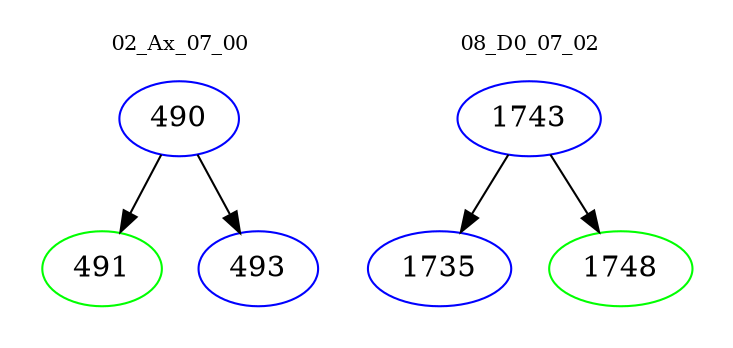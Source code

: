digraph{
subgraph cluster_0 {
color = white
label = "02_Ax_07_00";
fontsize=10;
T0_490 [label="490", color="blue"]
T0_490 -> T0_491 [color="black"]
T0_491 [label="491", color="green"]
T0_490 -> T0_493 [color="black"]
T0_493 [label="493", color="blue"]
}
subgraph cluster_1 {
color = white
label = "08_D0_07_02";
fontsize=10;
T1_1743 [label="1743", color="blue"]
T1_1743 -> T1_1735 [color="black"]
T1_1735 [label="1735", color="blue"]
T1_1743 -> T1_1748 [color="black"]
T1_1748 [label="1748", color="green"]
}
}
